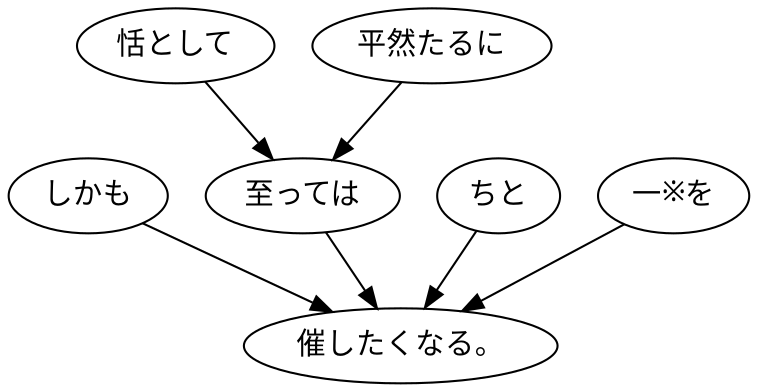 digraph graph7344 {
	node0 [label="しかも"];
	node1 [label="恬として"];
	node2 [label="平然たるに"];
	node3 [label="至っては"];
	node4 [label="ちと"];
	node5 [label="一※を"];
	node6 [label="催したくなる。"];
	node0 -> node6;
	node1 -> node3;
	node2 -> node3;
	node3 -> node6;
	node4 -> node6;
	node5 -> node6;
}
